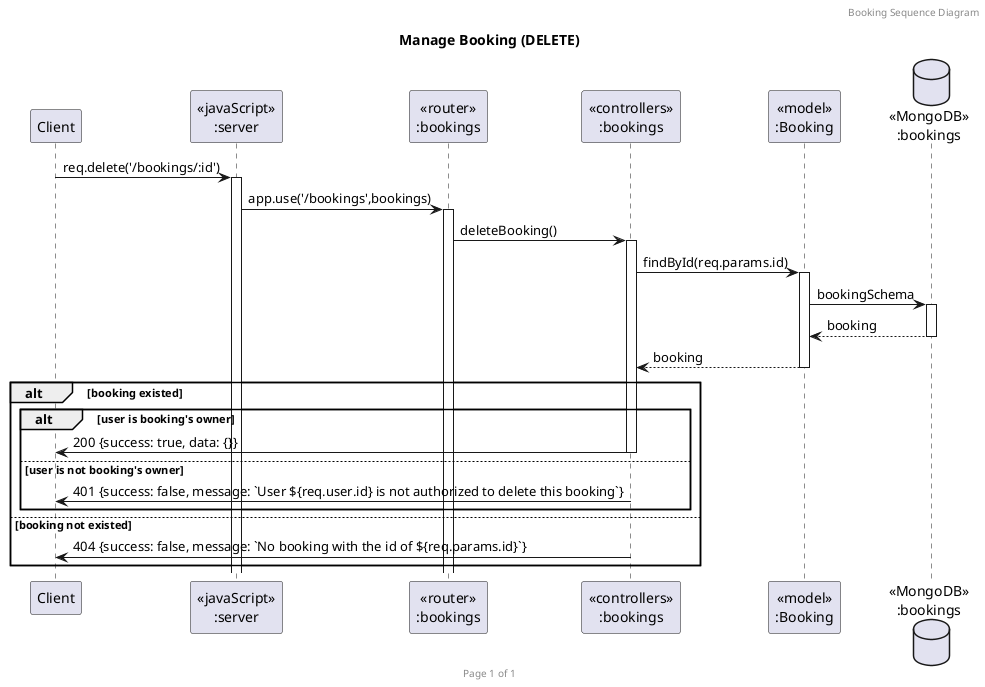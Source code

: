 @startuml Manage Booking (DELETE)

header Booking Sequence Diagram
footer Page %page% of %lastpage%
title "Manage Booking (DELETE)"

participant "Client" as client
participant "<<javaScript>>\n:server" as server
participant "<<router>>\n:bookings" as routerBookings
participant "<<controllers>>\n:bookings" as controllersBookings
participant "<<model>>\n:Booking" as modelBooking
database "<<MongoDB>>\n:bookings" as BookingsDatabase

client->server ++:req.delete('/bookings/:id')
server->routerBookings ++:app.use('/bookings',bookings)
routerBookings -> controllersBookings ++:deleteBooking()
controllersBookings->modelBooking ++:findById(req.params.id)
modelBooking ->BookingsDatabase ++: bookingSchema
BookingsDatabase --> modelBooking --: booking
controllersBookings <-- modelBooking --:booking
alt booking existed
    alt user is booking's owner
        controllersBookings->client --:200 {success: true, data: {}}
    else user is not booking's owner
        controllersBookings->client --:401 {success: false, message: `User ${req.user.id} is not authorized to delete this booking`}
    end
else booking not existed
    controllersBookings->client --:404 {success: false, message: `No booking with the id of ${req.params.id}`}
end

@enduml